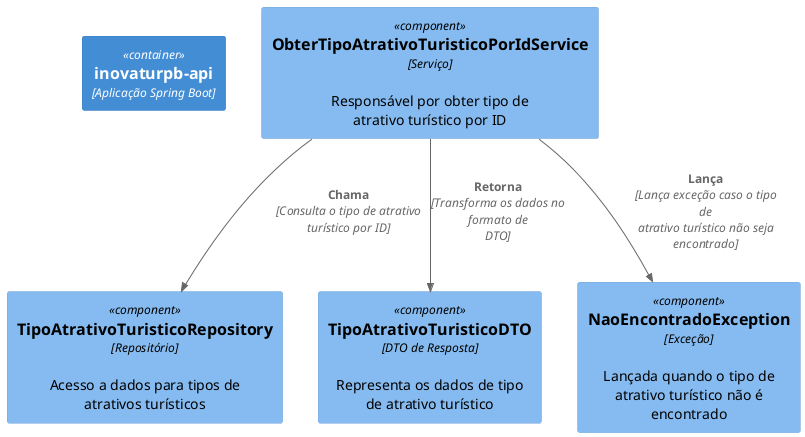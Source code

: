 @startuml
!define C4_COMPONENT
!include <C4/C4_Component.puml>

Container(app, "inovaturpb-api", "Aplicação Spring Boot")

' Serviço para obter tipo de atrativo turístico por ID
Component(service, "ObterTipoAtrativoTuristicoPorIdService", "Serviço", "Responsável por obter tipo de atrativo turístico por ID")

' Repositório do tipo de atrativo turístico
Component(repository, "TipoAtrativoTuristicoRepository", "Repositório", "Acesso a dados para tipos de atrativos turísticos")

' DTO de resposta para tipo de atrativo turístico
Component(dto, "TipoAtrativoTuristicoDTO", "DTO de Resposta", "Representa os dados de tipo de atrativo turístico")

' Exceção personalizada para item não encontrado
Component(exception, "NaoEncontradoException", "Exceção", "Lançada quando o tipo de atrativo turístico não é encontrado")

' Relacionamentos
Rel(service, repository, "Chama", "Consulta o tipo de atrativo turístico por ID")
Rel(service, dto, "Retorna", "Transforma os dados no formato de DTO")
Rel(service, exception, "Lança", "Lança exceção caso o tipo de atrativo turístico não seja encontrado")

@enduml
